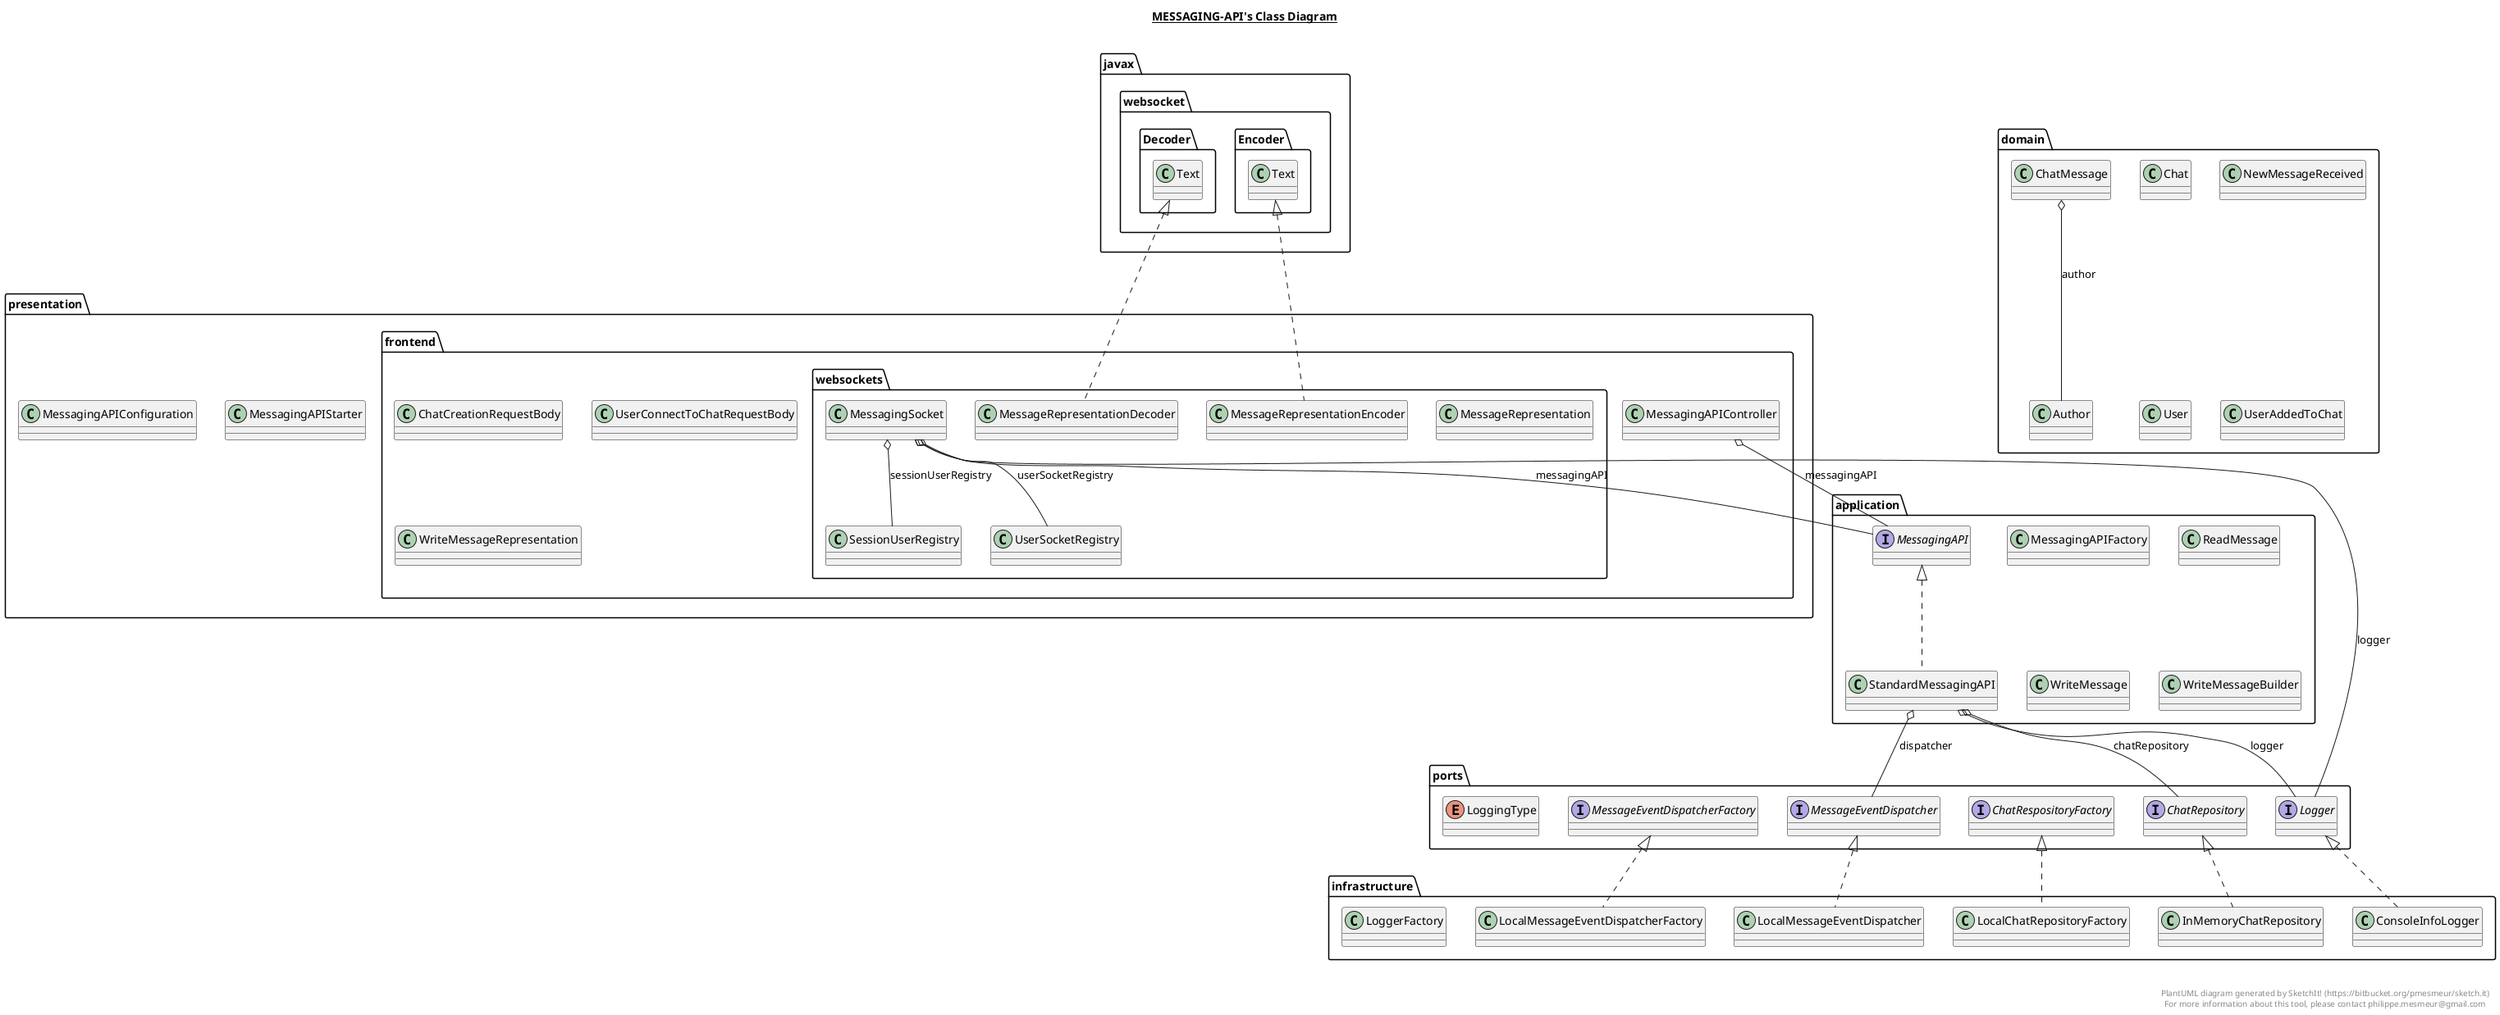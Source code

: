 @startuml

title __MESSAGING-API's Class Diagram__\n

  namespace application {
    interface application.MessagingAPI {
    }
  }
  

  namespace application {
    class application.MessagingAPIFactory {
    }
  }
  

  namespace application {
    class application.ReadMessage {
    }
  }
  

  namespace application {
    class application.StandardMessagingAPI {
    }
  }
  

  namespace application {
    class application.WriteMessage {
    }
  }
  

  namespace application {
    class application.WriteMessageBuilder {
    }
  }
  

  namespace domain {
    class domain.Author {
    }
  }
  

  namespace domain {
    class domain.Chat {
    }
  }
  

  namespace domain {
    class domain.ChatMessage {
    }
  }
  

  namespace domain {
    class domain.NewMessageReceived {
    }
  }
  

  namespace domain {
    class domain.User {
    }
  }
  

  namespace domain {
    class domain.UserAddedToChat {
    }
  }
  

  namespace infrastructure {
    class infrastructure.ConsoleInfoLogger {
    }
  }
  

  namespace infrastructure {
    class infrastructure.InMemoryChatRepository {
    }
  }
  

  namespace infrastructure {
    class infrastructure.LocalChatRepositoryFactory {
    }
  }
  

  namespace infrastructure {
    class infrastructure.LocalMessageEventDispatcher {
    }
  }
  

  namespace infrastructure {
    class infrastructure.LocalMessageEventDispatcherFactory {
    }
  }
  

  namespace infrastructure {
    class infrastructure.LoggerFactory {
    }
  }
  

  namespace ports {
    interface ports.ChatRepository {
    }
  }
  

  namespace ports {
    interface ports.ChatRespositoryFactory {
    }
  }
  

  namespace ports {
    interface ports.Logger {
    }
  }
  

  namespace ports {
    enum LoggingType {
    }
  }
  

  namespace ports {
    interface ports.MessageEventDispatcher {
    }
  }
  

  namespace ports {
    interface ports.MessageEventDispatcherFactory {
    }
  }
  

  namespace presentation {
    class presentation.MessagingAPIStarter {
    }
  }
  

  namespace presentation {
    namespace frontend {
      class presentation.frontend.ChatCreationRequestBody {
      }
    }
  }
  

  namespace presentation {
    namespace frontend {
      class presentation.MessagingAPIConfiguration {
      }
    }
  }
  

  namespace presentation {
    namespace frontend {
      class presentation.frontend.MessagingAPIController {
      }
    }
  }
  

  namespace presentation {
    namespace frontend {
      class presentation.frontend.UserConnectToChatRequestBody {
      }
    }
  }
  

  namespace presentation {
    namespace frontend {
      class presentation.frontend.WriteMessageRepresentation {
      }
    }
  }
  

  namespace presentation {
    namespace frontend {
      namespace websockets {
        class presentation.frontend.websockets.MessageRepresentation {
        }
      }
    }
  }
  

  namespace presentation {
    namespace frontend {
      namespace websockets {
        class presentation.frontend.websockets.MessageRepresentationDecoder {
        }
      }
    }
  }
  

  namespace presentation {
    namespace frontend {
      namespace websockets {
        class presentation.frontend.websockets.MessageRepresentationEncoder {
        }
      }
    }
  }
  

  namespace presentation {
    namespace frontend {
      namespace websockets {
        class presentation.frontend.websockets.MessagingSocket {
        }
      }
    }
  }
  

  namespace presentation {
    namespace frontend {
      namespace websockets {
        class presentation.frontend.websockets.SessionUserRegistry {
        }
      }
    }
  }
  

  namespace presentation {
    namespace frontend {
      namespace websockets {
        class presentation.frontend.websockets.UserSocketRegistry {
        }
      }
    }
  }
  

  application.StandardMessagingAPI .up.|> application.MessagingAPI
  application.StandardMessagingAPI o-- ports.MessageEventDispatcher : dispatcher
  application.StandardMessagingAPI o-- ports.ChatRepository : chatRepository
  application.StandardMessagingAPI o-- ports.Logger : logger
  domain.ChatMessage o-- domain.Author : author
  infrastructure.ConsoleInfoLogger .up.|> ports.Logger
  infrastructure.InMemoryChatRepository .up.|> ports.ChatRepository
  infrastructure.LocalChatRepositoryFactory .up.|> ports.ChatRespositoryFactory
  infrastructure.LocalMessageEventDispatcher .up.|> ports.MessageEventDispatcher
  infrastructure.LocalMessageEventDispatcherFactory .up.|> ports.MessageEventDispatcherFactory
  presentation.frontend.MessagingAPIController o-- application.MessagingAPI : messagingAPI
  presentation.frontend.websockets.MessageRepresentationDecoder .up.|> javax.websocket.Decoder.Text
  presentation.frontend.websockets.MessageRepresentationEncoder .up.|> javax.websocket.Encoder.Text
  presentation.frontend.websockets.MessagingSocket o-- ports.Logger : logger
  presentation.frontend.websockets.MessagingSocket o-- application.MessagingAPI : messagingAPI
  presentation.frontend.websockets.MessagingSocket o-- presentation.frontend.websockets.SessionUserRegistry : sessionUserRegistry
  presentation.frontend.websockets.MessagingSocket o-- presentation.frontend.websockets.UserSocketRegistry : userSocketRegistry


right footer


PlantUML diagram generated by SketchIt! (https://bitbucket.org/pmesmeur/sketch.it)
For more information about this tool, please contact philippe.mesmeur@gmail.com
endfooter

@enduml
